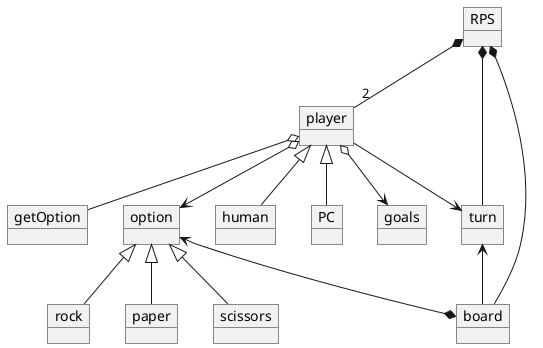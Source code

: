 @startuml

object RPS
object player
object getOption
object rock
object paper
object scissors
object option
object board
object turn 
object human
object PC
object goals


RPS *--"2" player
RPS *-- turn
RPS *-- board
player o--> goals


player o-- getOption
player <|-- human
player <|-- PC
player o--> option
player --> turn
turn <-- board

option <--* board

option <|-- rock
option <|-- scissors
option <|-- paper









@enduml